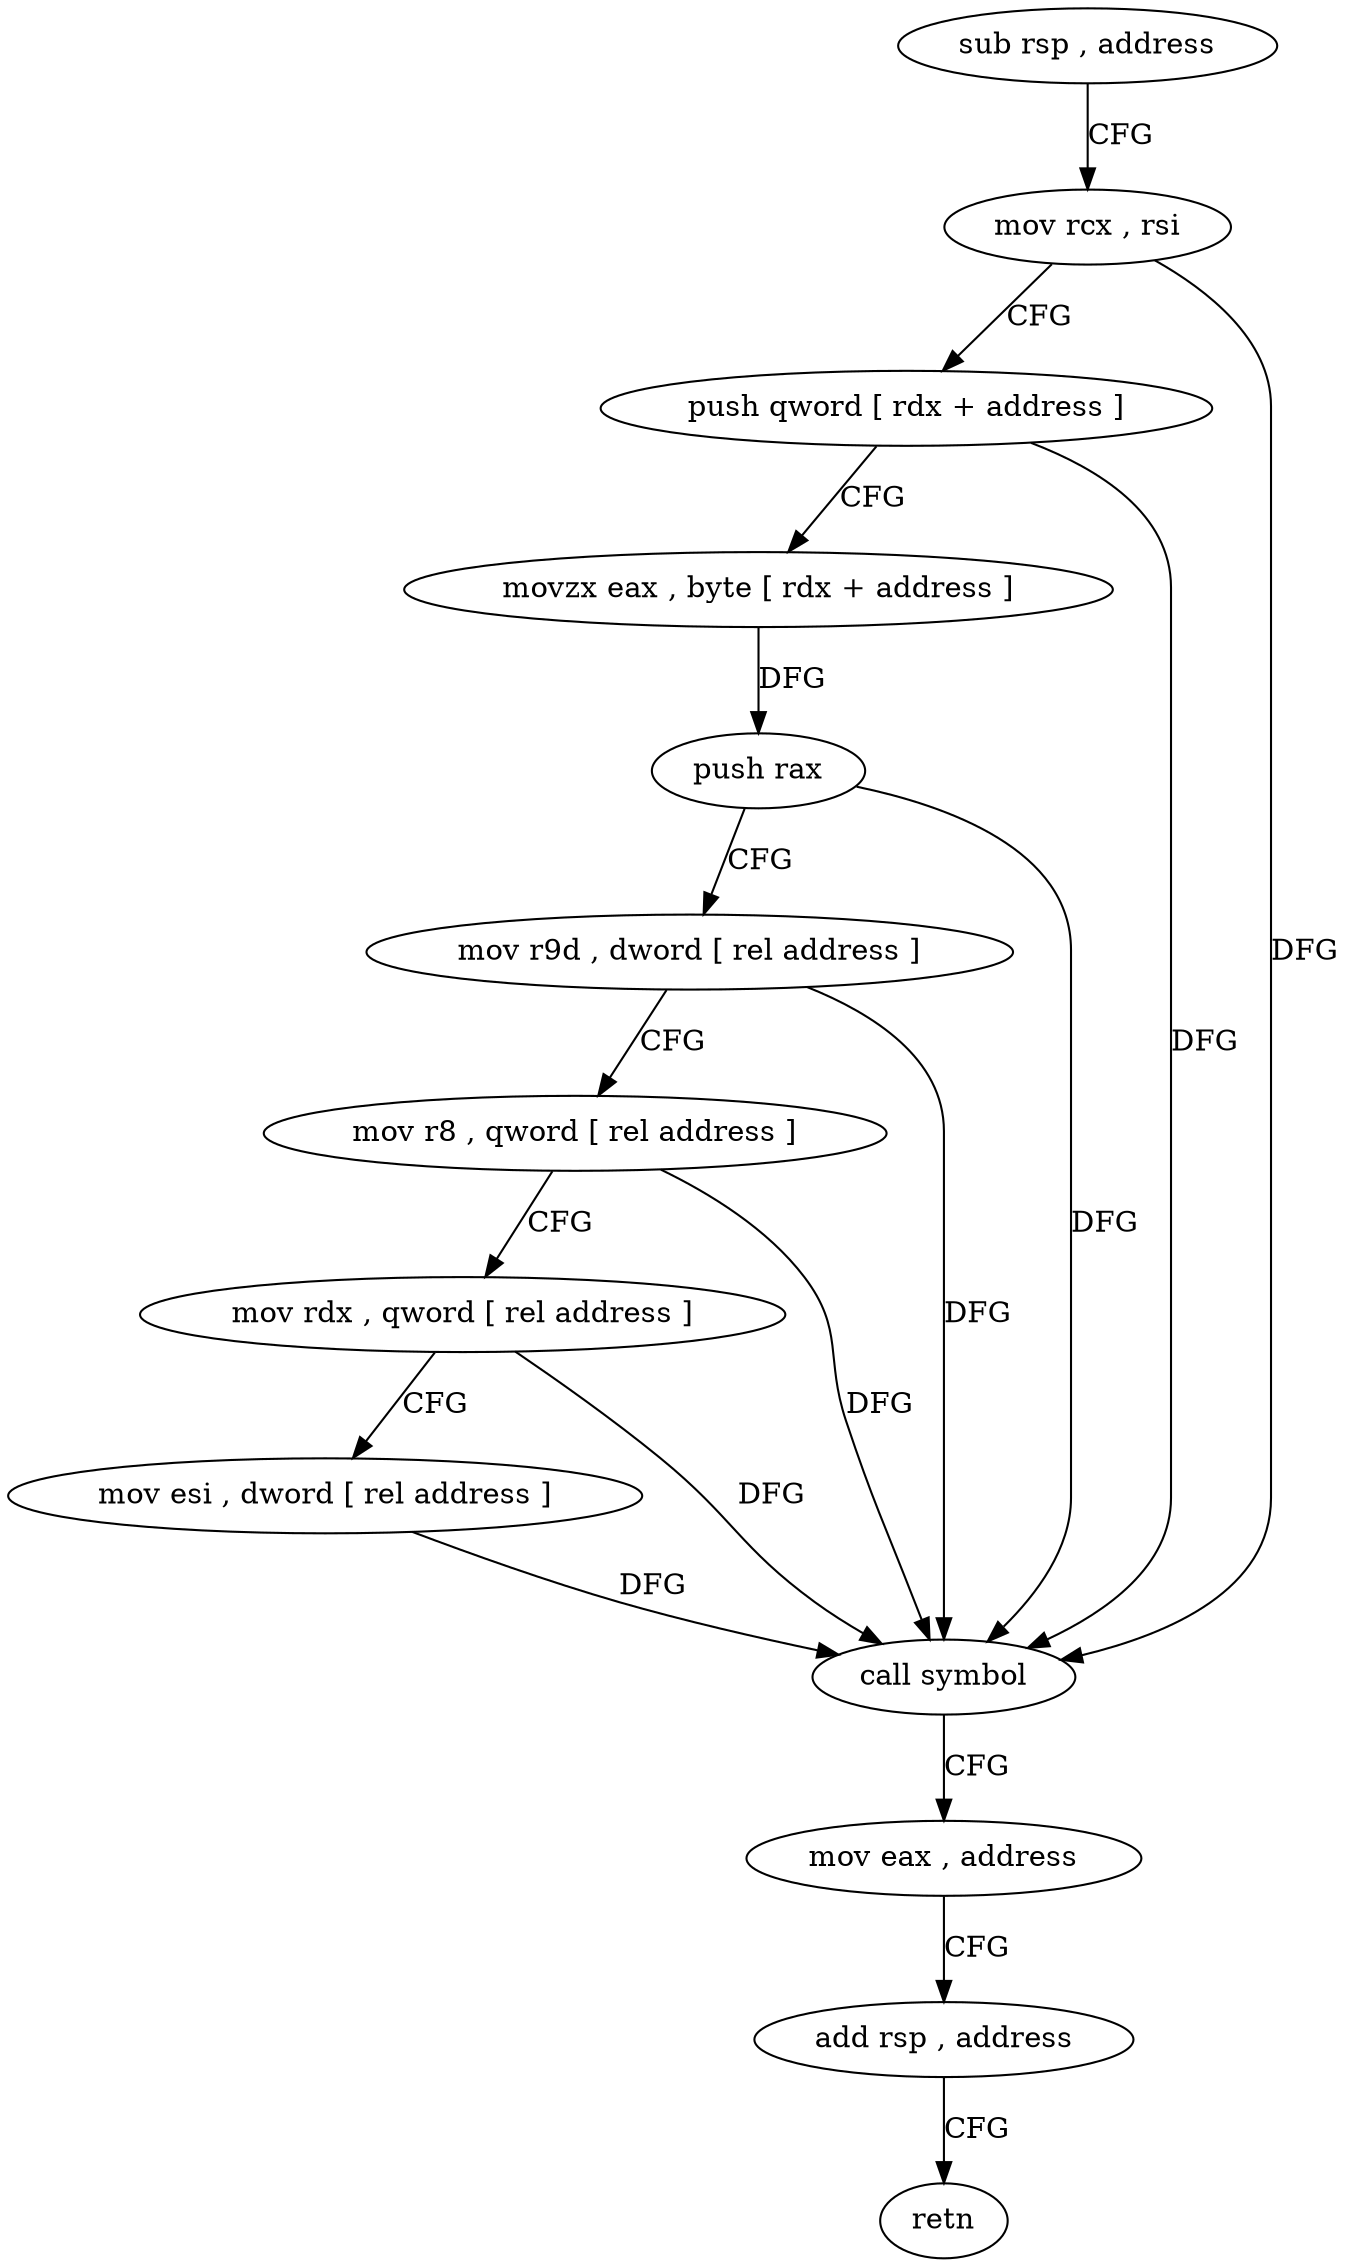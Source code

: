 digraph "func" {
"4214263" [label = "sub rsp , address" ]
"4214267" [label = "mov rcx , rsi" ]
"4214270" [label = "push qword [ rdx + address ]" ]
"4214273" [label = "movzx eax , byte [ rdx + address ]" ]
"4214277" [label = "push rax" ]
"4214278" [label = "mov r9d , dword [ rel address ]" ]
"4214285" [label = "mov r8 , qword [ rel address ]" ]
"4214292" [label = "mov rdx , qword [ rel address ]" ]
"4214299" [label = "mov esi , dword [ rel address ]" ]
"4214305" [label = "call symbol" ]
"4214310" [label = "mov eax , address" ]
"4214315" [label = "add rsp , address" ]
"4214319" [label = "retn" ]
"4214263" -> "4214267" [ label = "CFG" ]
"4214267" -> "4214270" [ label = "CFG" ]
"4214267" -> "4214305" [ label = "DFG" ]
"4214270" -> "4214273" [ label = "CFG" ]
"4214270" -> "4214305" [ label = "DFG" ]
"4214273" -> "4214277" [ label = "DFG" ]
"4214277" -> "4214278" [ label = "CFG" ]
"4214277" -> "4214305" [ label = "DFG" ]
"4214278" -> "4214285" [ label = "CFG" ]
"4214278" -> "4214305" [ label = "DFG" ]
"4214285" -> "4214292" [ label = "CFG" ]
"4214285" -> "4214305" [ label = "DFG" ]
"4214292" -> "4214299" [ label = "CFG" ]
"4214292" -> "4214305" [ label = "DFG" ]
"4214299" -> "4214305" [ label = "DFG" ]
"4214305" -> "4214310" [ label = "CFG" ]
"4214310" -> "4214315" [ label = "CFG" ]
"4214315" -> "4214319" [ label = "CFG" ]
}
